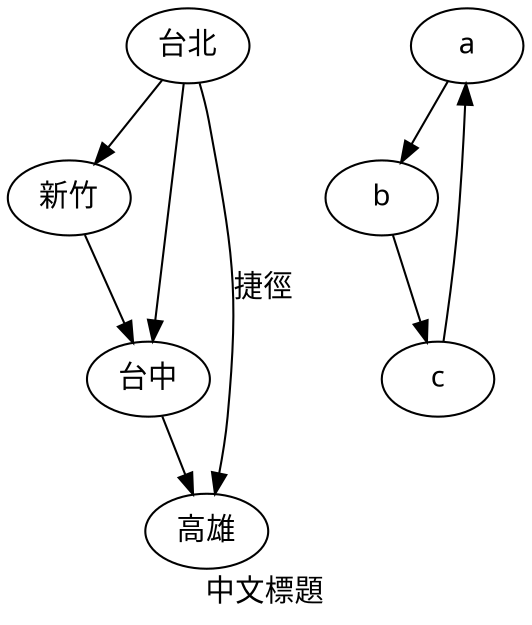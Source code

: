 //[CLS]:encode the document as UTF-8
//[CLS]:Windows->Show View->Others->EclipseGraphviz->Image Viewer
//[CLS]:command line: dot chinese.dot -Tpng -o out.png

digraph chinese_demo{
	//[CLS]:use chinese character
	graph [fontname = "arialbd.ttf"];
	node[fontname = "consolab.ttf"];
	edge [fontname = "PMingLiu"];
	
	
	label = "中文標題";
	
	"台北"->"新竹"->"台中"->"高雄";
	
	"台北"->"高雄" [label="捷徑"];
	"台北"->"台中";
	a->b->c->a;
}